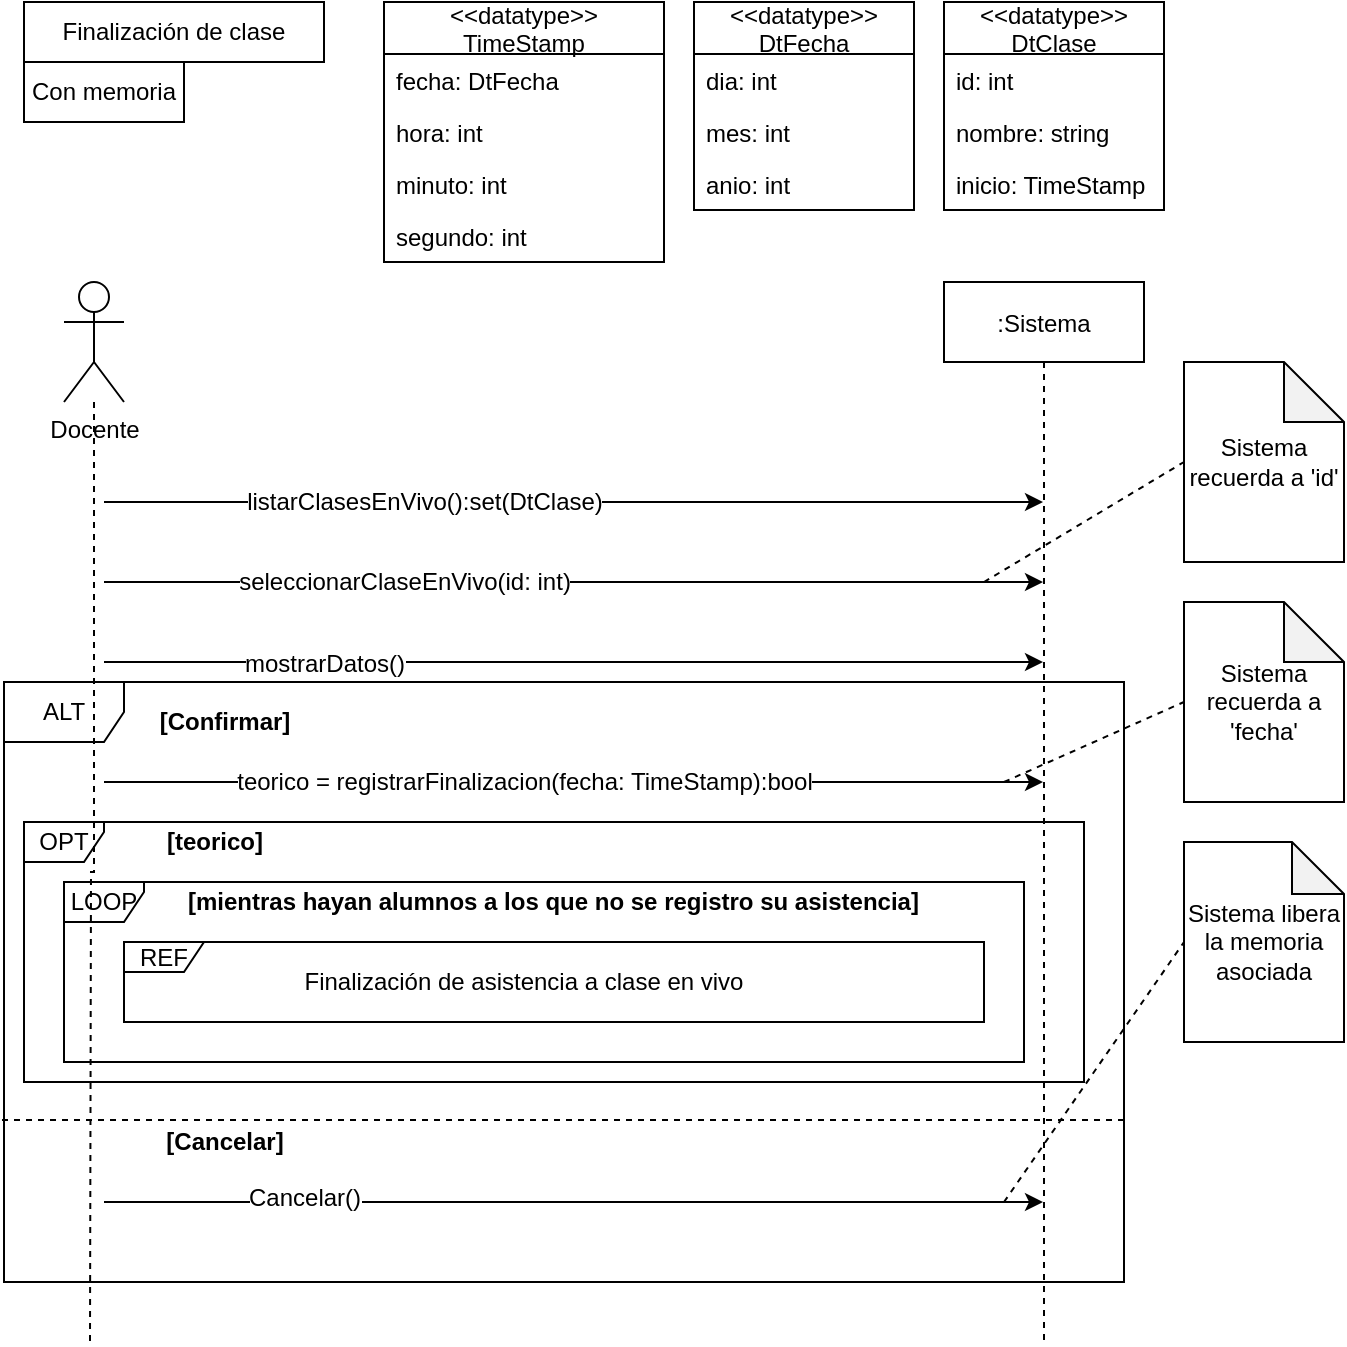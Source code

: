 <mxfile version="14.6.9" type="device"><diagram id="kgpKYQtTHZ0yAKxKKP6v" name="Page-1"><mxGraphModel dx="882" dy="1584" grid="1" gridSize="10" guides="1" tooltips="1" connect="1" arrows="1" fold="1" page="1" pageScale="1" pageWidth="850" pageHeight="1100" math="0" shadow="0"><root><mxCell id="0"/><mxCell id="1" parent="0"/><mxCell id="pbTQUEX8-JBZT6Pnr6P1-23" value="ALT" style="shape=umlFrame;whiteSpace=wrap;html=1;" parent="1" vertex="1"><mxGeometry x="80" y="310" width="560" height="300" as="geometry"/></mxCell><mxCell id="pbTQUEX8-JBZT6Pnr6P1-25" value="OPT" style="shape=umlFrame;whiteSpace=wrap;html=1;width=40;height=20;" parent="1" vertex="1"><mxGeometry x="90" y="380" width="530" height="130" as="geometry"/></mxCell><mxCell id="8gGix9R-jgf-X5DOhr0q-1" value="LOOP" style="shape=umlFrame;whiteSpace=wrap;html=1;width=40;height=20;" vertex="1" parent="1"><mxGeometry x="110" y="410" width="480" height="90" as="geometry"/></mxCell><mxCell id="3nuBFxr9cyL0pnOWT2aG-5" value=":Sistema" style="shape=umlLifeline;perimeter=lifelinePerimeter;container=1;collapsible=0;recursiveResize=0;rounded=0;shadow=0;strokeWidth=1;" parent="1" vertex="1"><mxGeometry x="550" y="110" width="100" height="530" as="geometry"/></mxCell><mxCell id="pbTQUEX8-JBZT6Pnr6P1-4" style="edgeStyle=orthogonalEdgeStyle;rounded=0;orthogonalLoop=1;jettySize=auto;html=1;dashed=1;endArrow=none;endFill=0;" parent="1" source="pbTQUEX8-JBZT6Pnr6P1-1" edge="1"><mxGeometry relative="1" as="geometry"><mxPoint x="123" y="640" as="targetPoint"/></mxGeometry></mxCell><mxCell id="pbTQUEX8-JBZT6Pnr6P1-1" value="Docente" style="shape=umlActor;verticalLabelPosition=bottom;verticalAlign=top;html=1;outlineConnect=0;" parent="1" vertex="1"><mxGeometry x="110" y="110" width="30" height="60" as="geometry"/></mxCell><mxCell id="pbTQUEX8-JBZT6Pnr6P1-2" value="Finalización de clase" style="rounded=0;whiteSpace=wrap;html=1;" parent="1" vertex="1"><mxGeometry x="90" y="-30" width="150" height="30" as="geometry"/></mxCell><mxCell id="pbTQUEX8-JBZT6Pnr6P1-3" value="Con memoria" style="rounded=0;whiteSpace=wrap;html=1;" parent="1" vertex="1"><mxGeometry x="90" width="80" height="30" as="geometry"/></mxCell><mxCell id="pbTQUEX8-JBZT6Pnr6P1-5" value="" style="endArrow=classic;html=1;" parent="1" target="3nuBFxr9cyL0pnOWT2aG-5" edge="1"><mxGeometry width="50" height="50" relative="1" as="geometry"><mxPoint x="130" y="220" as="sourcePoint"/><mxPoint x="450" y="320" as="targetPoint"/></mxGeometry></mxCell><mxCell id="pbTQUEX8-JBZT6Pnr6P1-6" value="&lt;font style=&quot;font-size: 12px&quot;&gt;listarClasesEnVivo():set(DtClase)&lt;/font&gt;" style="edgeLabel;html=1;align=center;verticalAlign=middle;resizable=0;points=[];" parent="pbTQUEX8-JBZT6Pnr6P1-5" vertex="1" connectable="0"><mxGeometry x="-0.191" relative="1" as="geometry"><mxPoint x="-30" as="offset"/></mxGeometry></mxCell><mxCell id="pbTQUEX8-JBZT6Pnr6P1-7" value="" style="endArrow=classic;html=1;" parent="1" target="3nuBFxr9cyL0pnOWT2aG-5" edge="1"><mxGeometry width="50" height="50" relative="1" as="geometry"><mxPoint x="130" y="260" as="sourcePoint"/><mxPoint x="450" y="320" as="targetPoint"/></mxGeometry></mxCell><mxCell id="pbTQUEX8-JBZT6Pnr6P1-8" value="&lt;font style=&quot;font-size: 12px&quot;&gt;seleccionarClaseEnVivo(id: int)&lt;/font&gt;" style="edgeLabel;html=1;align=center;verticalAlign=middle;resizable=0;points=[];" parent="pbTQUEX8-JBZT6Pnr6P1-7" vertex="1" connectable="0"><mxGeometry x="-0.182" relative="1" as="geometry"><mxPoint x="-42" as="offset"/></mxGeometry></mxCell><mxCell id="pbTQUEX8-JBZT6Pnr6P1-9" value="" style="endArrow=classic;html=1;" parent="1" target="3nuBFxr9cyL0pnOWT2aG-5" edge="1"><mxGeometry width="50" height="50" relative="1" as="geometry"><mxPoint x="130" y="300" as="sourcePoint"/><mxPoint x="450" y="320" as="targetPoint"/></mxGeometry></mxCell><mxCell id="pbTQUEX8-JBZT6Pnr6P1-10" value="&lt;font style=&quot;font-size: 12px&quot;&gt;mostrarDatos()&lt;/font&gt;" style="edgeLabel;html=1;align=center;verticalAlign=middle;resizable=0;points=[];" parent="pbTQUEX8-JBZT6Pnr6P1-9" vertex="1" connectable="0"><mxGeometry x="-0.323" y="-1" relative="1" as="geometry"><mxPoint x="-49" as="offset"/></mxGeometry></mxCell><mxCell id="pbTQUEX8-JBZT6Pnr6P1-11" value="Sistema recuerda a 'id'" style="shape=note;whiteSpace=wrap;html=1;backgroundOutline=1;darkOpacity=0.05;" parent="1" vertex="1"><mxGeometry x="670" y="150" width="80" height="100" as="geometry"/></mxCell><mxCell id="pbTQUEX8-JBZT6Pnr6P1-12" value="" style="endArrow=none;dashed=1;html=1;entryX=0;entryY=0.5;entryDx=0;entryDy=0;entryPerimeter=0;" parent="1" target="pbTQUEX8-JBZT6Pnr6P1-11" edge="1"><mxGeometry width="50" height="50" relative="1" as="geometry"><mxPoint x="570" y="260" as="sourcePoint"/><mxPoint x="450" y="310" as="targetPoint"/></mxGeometry></mxCell><mxCell id="pbTQUEX8-JBZT6Pnr6P1-13" value="&lt;b&gt;[Confirmar]&lt;/b&gt;" style="text;html=1;align=center;verticalAlign=middle;resizable=0;points=[];autosize=1;strokeColor=none;" parent="1" vertex="1"><mxGeometry x="150" y="320" width="80" height="20" as="geometry"/></mxCell><mxCell id="pbTQUEX8-JBZT6Pnr6P1-14" value="&lt;b&gt;[teorico]&lt;/b&gt;" style="text;html=1;align=center;verticalAlign=middle;resizable=0;points=[];autosize=1;strokeColor=none;" parent="1" vertex="1"><mxGeometry x="155" y="380" width="60" height="20" as="geometry"/></mxCell><mxCell id="pbTQUEX8-JBZT6Pnr6P1-15" value="&lt;b&gt;[Cancelar]&lt;/b&gt;" style="text;html=1;align=center;verticalAlign=middle;resizable=0;points=[];autosize=1;strokeColor=none;" parent="1" vertex="1"><mxGeometry x="155" y="530" width="70" height="20" as="geometry"/></mxCell><mxCell id="pbTQUEX8-JBZT6Pnr6P1-16" value="" style="endArrow=classic;html=1;" parent="1" target="3nuBFxr9cyL0pnOWT2aG-5" edge="1"><mxGeometry width="50" height="50" relative="1" as="geometry"><mxPoint x="130" y="360" as="sourcePoint"/><mxPoint x="450" y="310" as="targetPoint"/></mxGeometry></mxCell><mxCell id="pbTQUEX8-JBZT6Pnr6P1-17" value="&lt;font style=&quot;font-size: 12px&quot;&gt;teorico = registrarFinalizacion(fecha: TimeStamp):bool&lt;/font&gt;" style="edgeLabel;html=1;align=center;verticalAlign=middle;resizable=0;points=[];" parent="pbTQUEX8-JBZT6Pnr6P1-16" vertex="1" connectable="0"><mxGeometry x="-0.387" relative="1" as="geometry"><mxPoint x="66" as="offset"/></mxGeometry></mxCell><mxCell id="pbTQUEX8-JBZT6Pnr6P1-20" value="" style="endArrow=classic;html=1;" parent="1" edge="1"><mxGeometry width="50" height="50" relative="1" as="geometry"><mxPoint x="130" y="570" as="sourcePoint"/><mxPoint x="599.5" y="570" as="targetPoint"/><Array as="points"><mxPoint x="360" y="570"/></Array></mxGeometry></mxCell><mxCell id="pbTQUEX8-JBZT6Pnr6P1-22" value="&lt;font style=&quot;font-size: 12px&quot;&gt;Cancelar()&lt;/font&gt;" style="edgeLabel;html=1;align=center;verticalAlign=middle;resizable=0;points=[];" parent="pbTQUEX8-JBZT6Pnr6P1-20" vertex="1" connectable="0"><mxGeometry x="-0.425" y="2" relative="1" as="geometry"><mxPoint x="-35" as="offset"/></mxGeometry></mxCell><mxCell id="pbTQUEX8-JBZT6Pnr6P1-24" value="" style="endArrow=none;dashed=1;html=1;" parent="1" edge="1"><mxGeometry width="50" height="50" relative="1" as="geometry"><mxPoint x="79" y="529" as="sourcePoint"/><mxPoint x="641" y="529" as="targetPoint"/></mxGeometry></mxCell><mxCell id="pbTQUEX8-JBZT6Pnr6P1-27" value="Sistema recuerda a 'fecha'" style="shape=note;whiteSpace=wrap;html=1;backgroundOutline=1;darkOpacity=0.05;" parent="1" vertex="1"><mxGeometry x="670" y="270" width="80" height="100" as="geometry"/></mxCell><mxCell id="pbTQUEX8-JBZT6Pnr6P1-28" value="" style="endArrow=none;dashed=1;html=1;entryX=0;entryY=0.5;entryDx=0;entryDy=0;entryPerimeter=0;" parent="1" target="pbTQUEX8-JBZT6Pnr6P1-27" edge="1"><mxGeometry width="50" height="50" relative="1" as="geometry"><mxPoint x="580" y="360" as="sourcePoint"/><mxPoint x="660" y="330" as="targetPoint"/></mxGeometry></mxCell><mxCell id="pbTQUEX8-JBZT6Pnr6P1-29" value="Sistema libera la memoria asociada" style="shape=note;whiteSpace=wrap;html=1;backgroundOutline=1;darkOpacity=0.05;size=26;" parent="1" vertex="1"><mxGeometry x="670" y="390" width="80" height="100" as="geometry"/></mxCell><mxCell id="pbTQUEX8-JBZT6Pnr6P1-30" value="" style="endArrow=none;dashed=1;html=1;entryX=0;entryY=0.5;entryDx=0;entryDy=0;entryPerimeter=0;" parent="1" target="pbTQUEX8-JBZT6Pnr6P1-29" edge="1"><mxGeometry width="50" height="50" relative="1" as="geometry"><mxPoint x="580" y="570" as="sourcePoint"/><mxPoint x="650" y="470" as="targetPoint"/></mxGeometry></mxCell><mxCell id="pbTQUEX8-JBZT6Pnr6P1-31" value="&lt;&lt;datatype&gt;&gt;&#10;DtClase" style="swimlane;fontStyle=0;childLayout=stackLayout;horizontal=1;startSize=26;fillColor=none;horizontalStack=0;resizeParent=1;resizeParentMax=0;resizeLast=0;collapsible=1;marginBottom=0;" parent="1" vertex="1"><mxGeometry x="550" y="-30" width="110" height="104" as="geometry"/></mxCell><mxCell id="pbTQUEX8-JBZT6Pnr6P1-32" value="id: int" style="text;strokeColor=none;fillColor=none;align=left;verticalAlign=top;spacingLeft=4;spacingRight=4;overflow=hidden;rotatable=0;points=[[0,0.5],[1,0.5]];portConstraint=eastwest;" parent="pbTQUEX8-JBZT6Pnr6P1-31" vertex="1"><mxGeometry y="26" width="110" height="26" as="geometry"/></mxCell><mxCell id="pbTQUEX8-JBZT6Pnr6P1-33" value="nombre: string" style="text;strokeColor=none;fillColor=none;align=left;verticalAlign=top;spacingLeft=4;spacingRight=4;overflow=hidden;rotatable=0;points=[[0,0.5],[1,0.5]];portConstraint=eastwest;" parent="pbTQUEX8-JBZT6Pnr6P1-31" vertex="1"><mxGeometry y="52" width="110" height="26" as="geometry"/></mxCell><mxCell id="pbTQUEX8-JBZT6Pnr6P1-34" value="inicio: TimeStamp" style="text;strokeColor=none;fillColor=none;align=left;verticalAlign=top;spacingLeft=4;spacingRight=4;overflow=hidden;rotatable=0;points=[[0,0.5],[1,0.5]];portConstraint=eastwest;" parent="pbTQUEX8-JBZT6Pnr6P1-31" vertex="1"><mxGeometry y="78" width="110" height="26" as="geometry"/></mxCell><mxCell id="pbTQUEX8-JBZT6Pnr6P1-36" value="&lt;&lt;datatype&gt;&gt;&#10;DtFecha" style="swimlane;fontStyle=0;childLayout=stackLayout;horizontal=1;startSize=26;fillColor=none;horizontalStack=0;resizeParent=1;resizeParentMax=0;resizeLast=0;collapsible=1;marginBottom=0;" parent="1" vertex="1"><mxGeometry x="425" y="-30" width="110" height="104" as="geometry"/></mxCell><mxCell id="pbTQUEX8-JBZT6Pnr6P1-37" value="dia: int" style="text;strokeColor=none;fillColor=none;align=left;verticalAlign=top;spacingLeft=4;spacingRight=4;overflow=hidden;rotatable=0;points=[[0,0.5],[1,0.5]];portConstraint=eastwest;" parent="pbTQUEX8-JBZT6Pnr6P1-36" vertex="1"><mxGeometry y="26" width="110" height="26" as="geometry"/></mxCell><mxCell id="pbTQUEX8-JBZT6Pnr6P1-38" value="mes: int" style="text;strokeColor=none;fillColor=none;align=left;verticalAlign=top;spacingLeft=4;spacingRight=4;overflow=hidden;rotatable=0;points=[[0,0.5],[1,0.5]];portConstraint=eastwest;" parent="pbTQUEX8-JBZT6Pnr6P1-36" vertex="1"><mxGeometry y="52" width="110" height="26" as="geometry"/></mxCell><mxCell id="pbTQUEX8-JBZT6Pnr6P1-39" value="anio: int" style="text;strokeColor=none;fillColor=none;align=left;verticalAlign=top;spacingLeft=4;spacingRight=4;overflow=hidden;rotatable=0;points=[[0,0.5],[1,0.5]];portConstraint=eastwest;" parent="pbTQUEX8-JBZT6Pnr6P1-36" vertex="1"><mxGeometry y="78" width="110" height="26" as="geometry"/></mxCell><mxCell id="pbTQUEX8-JBZT6Pnr6P1-40" value="&lt;&lt;datatype&gt;&gt;&#10;TimeStamp" style="swimlane;fontStyle=0;childLayout=stackLayout;horizontal=1;startSize=26;fillColor=none;horizontalStack=0;resizeParent=1;resizeParentMax=0;resizeLast=0;collapsible=1;marginBottom=0;" parent="1" vertex="1"><mxGeometry x="270" y="-30" width="140" height="130" as="geometry"/></mxCell><mxCell id="pbTQUEX8-JBZT6Pnr6P1-41" value="fecha: DtFecha" style="text;strokeColor=none;fillColor=none;align=left;verticalAlign=top;spacingLeft=4;spacingRight=4;overflow=hidden;rotatable=0;points=[[0,0.5],[1,0.5]];portConstraint=eastwest;" parent="pbTQUEX8-JBZT6Pnr6P1-40" vertex="1"><mxGeometry y="26" width="140" height="26" as="geometry"/></mxCell><mxCell id="pbTQUEX8-JBZT6Pnr6P1-42" value="hora: int" style="text;strokeColor=none;fillColor=none;align=left;verticalAlign=top;spacingLeft=4;spacingRight=4;overflow=hidden;rotatable=0;points=[[0,0.5],[1,0.5]];portConstraint=eastwest;" parent="pbTQUEX8-JBZT6Pnr6P1-40" vertex="1"><mxGeometry y="52" width="140" height="26" as="geometry"/></mxCell><mxCell id="pbTQUEX8-JBZT6Pnr6P1-43" value="minuto: int" style="text;strokeColor=none;fillColor=none;align=left;verticalAlign=top;spacingLeft=4;spacingRight=4;overflow=hidden;rotatable=0;points=[[0,0.5],[1,0.5]];portConstraint=eastwest;" parent="pbTQUEX8-JBZT6Pnr6P1-40" vertex="1"><mxGeometry y="78" width="140" height="26" as="geometry"/></mxCell><mxCell id="pbTQUEX8-JBZT6Pnr6P1-48" value="segundo: int" style="text;strokeColor=none;fillColor=none;align=left;verticalAlign=top;spacingLeft=4;spacingRight=4;overflow=hidden;rotatable=0;points=[[0,0.5],[1,0.5]];portConstraint=eastwest;" parent="pbTQUEX8-JBZT6Pnr6P1-40" vertex="1"><mxGeometry y="104" width="140" height="26" as="geometry"/></mxCell><mxCell id="8gGix9R-jgf-X5DOhr0q-3" value="&lt;b&gt;[mientras hayan alumnos a los que no se registro su asistencia]&lt;/b&gt;" style="text;html=1;align=left;verticalAlign=middle;resizable=0;points=[];autosize=1;strokeColor=none;" vertex="1" parent="1"><mxGeometry x="170" y="410" width="380" height="20" as="geometry"/></mxCell><mxCell id="8gGix9R-jgf-X5DOhr0q-4" value="REF" style="shape=umlFrame;whiteSpace=wrap;html=1;width=40;height=15;" vertex="1" parent="1"><mxGeometry x="140" y="440" width="430" height="40" as="geometry"/></mxCell><mxCell id="8gGix9R-jgf-X5DOhr0q-6" value="Finalización de asistencia a clase en vivo" style="text;html=1;strokeColor=none;fillColor=none;align=center;verticalAlign=middle;whiteSpace=wrap;rounded=0;" vertex="1" parent="1"><mxGeometry x="215" y="450" width="250" height="20" as="geometry"/></mxCell></root></mxGraphModel></diagram></mxfile>